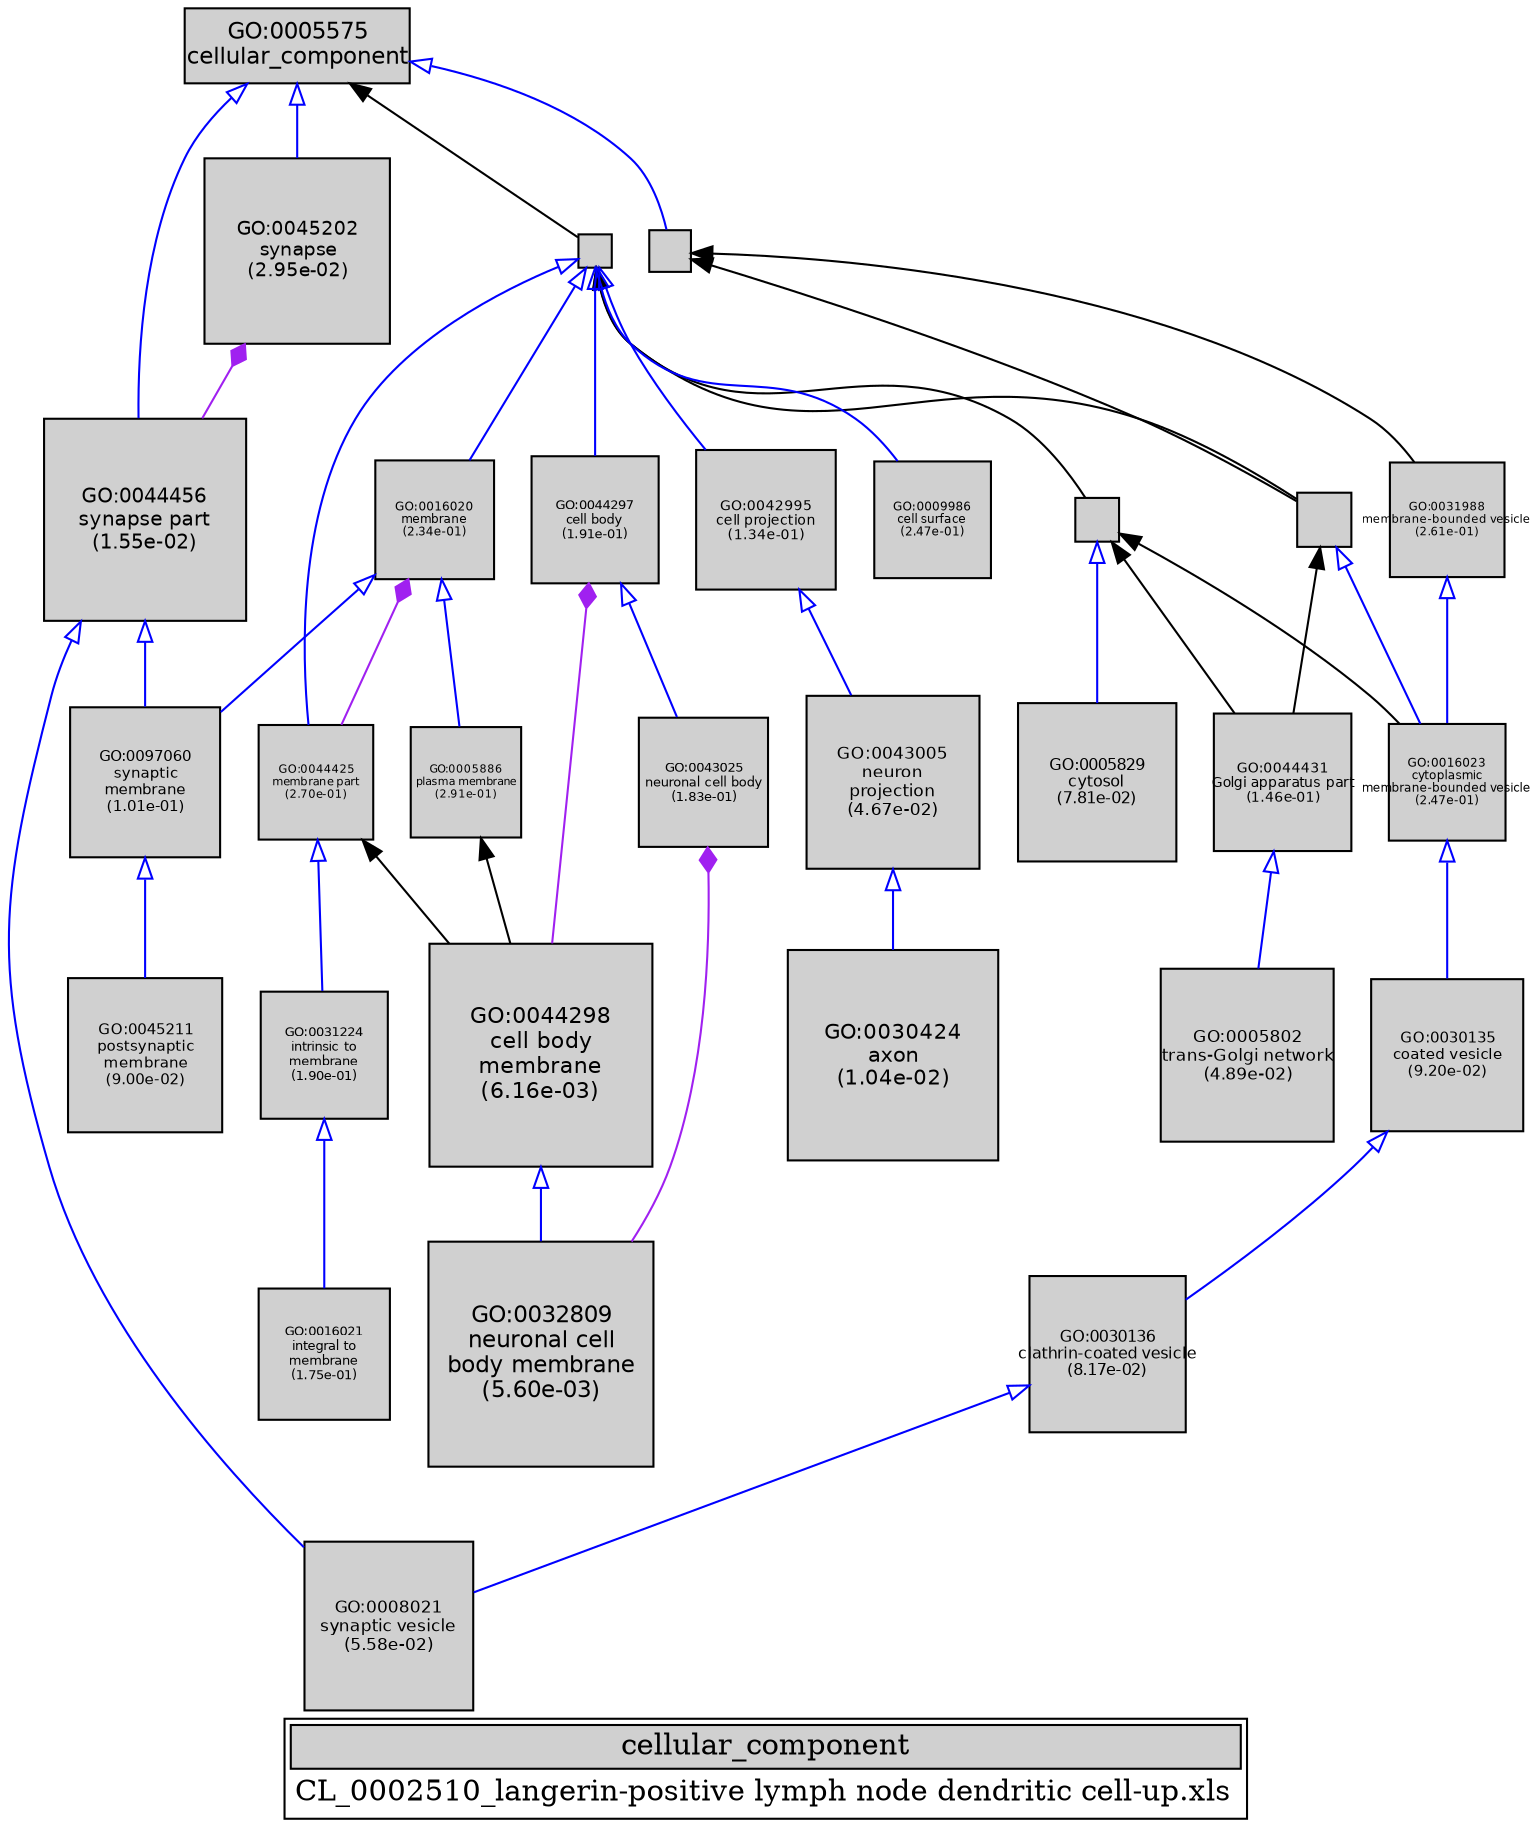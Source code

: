 digraph "cellular_component" {
graph [ bgcolor = "#FFFFFF", label = <<TABLE COLOR="black" BGCOLOR="white"><TR><TD COLSPAN="2" BGCOLOR="#D0D0D0"><FONT COLOR="black">cellular_component</FONT></TD></TR><TR><TD BORDER="0">CL_0002510_langerin-positive lymph node dendritic cell-up.xls</TD></TR></TABLE>> ];
node [ fontname = "Helvetica" ];

subgraph "nodes" {

node [ style = "filled", fixedsize = "true", width = 1, shape = "box", fontsize = 9, fillcolor = "#D0D0D0", fontcolor = "black", color = "black" ];

"GO:0032809" [ URL = "#GO:0032809", label = <<TABLE BORDER="0"><TR><TD>GO:0032809<BR/>neuronal cell<BR/>body membrane<BR/>(5.60e-03)</TD></TR></TABLE>>, width = 1.5, shape = "box", fontsize = 10.8, height = 1.5 ];
"GO:0043231" [ URL = "#GO:0043231", label = "", width = 0.366636757821, shape = "box", height = 0.366636757821 ];
"GO:0016020" [ URL = "#GO:0016020", label = <<TABLE BORDER="0"><TR><TD>GO:0016020<BR/>membrane<BR/>(2.34e-01)</TD></TR></TABLE>>, width = 0.798359034612, shape = "box", fontsize = 5.74818504921, height = 0.798359034612 ];
"GO:0044456" [ URL = "#GO:0044456", label = <<TABLE BORDER="0"><TR><TD>GO:0044456<BR/>synapse part<BR/>(1.55e-02)</TD></TR></TABLE>>, width = 1.34589573297, shape = "box", fontsize = 9.69044927739, height = 1.34589573297 ];
"GO:0043005" [ URL = "#GO:0043005", label = <<TABLE BORDER="0"><TR><TD>GO:0043005<BR/>neuron<BR/>projection<BR/>(4.67e-02)</TD></TR></TABLE>>, width = 1.15473327627, shape = "box", fontsize = 8.31407958911, height = 1.15473327627 ];
"GO:0044464" [ URL = "#GO:0044464", label = "", width = 0.226200607229, shape = "box", height = 0.226200607229 ];
"GO:0044425" [ URL = "#GO:0044425", label = <<TABLE BORDER="0"><TR><TD>GO:0044425<BR/>membrane part<BR/>(2.70e-01)</TD></TR></TABLE>>, width = 0.758431773156, shape = "box", fontsize = 5.46070876673, height = 0.758431773156 ];
"GO:0005575" [ URL = "#GO:0005575", label = <<TABLE BORDER="0"><TR><TD>GO:0005575<BR/>cellular_component</TD></TR></TABLE>>, width = 1.5, shape = "box", fontsize = 10.8 ];
"GO:0044431" [ URL = "#GO:0044431", label = <<TABLE BORDER="0"><TR><TD>GO:0044431<BR/>Golgi apparatus part<BR/>(1.46e-01)</TD></TR></TABLE>>, width = 0.916929712301, shape = "box", fontsize = 6.60189392857, height = 0.916929712301 ];
"GO:0005886" [ URL = "#GO:0005886", label = <<TABLE BORDER="0"><TR><TD>GO:0005886<BR/>plasma membrane<BR/>(2.91e-01)</TD></TR></TABLE>>, width = 0.736876702405, shape = "box", fontsize = 5.30551225732, height = 0.736876702405 ];
"GO:0044444" [ URL = "#GO:0044444", label = "", width = 0.293066377976, shape = "box", height = 0.293066377976 ];
"GO:0005829" [ URL = "#GO:0005829", label = <<TABLE BORDER="0"><TR><TD>GO:0005829<BR/>cytosol<BR/>(7.81e-02)</TD></TR></TABLE>>, width = 1.054374232, shape = "box", fontsize = 7.59149447043, height = 1.054374232 ];
"GO:0045202" [ URL = "#GO:0045202", label = <<TABLE BORDER="0"><TR><TD>GO:0045202<BR/>synapse<BR/>(2.95e-02)</TD></TR></TABLE>>, width = 1.23753812608, shape = "box", fontsize = 8.9102745078, height = 1.23753812608 ];
"GO:0044298" [ URL = "#GO:0044298", label = <<TABLE BORDER="0"><TR><TD>GO:0044298<BR/>cell body<BR/>membrane<BR/>(6.16e-03)</TD></TR></TABLE>>, width = 1.48624729663, shape = "box", fontsize = 10.7009805357, height = 1.48624729663 ];
"GO:0016023" [ URL = "#GO:0016023", label = <<TABLE BORDER="0"><TR><TD>GO:0016023<BR/>cytoplasmic<BR/>membrane-bounded vesicle<BR/>(2.47e-01)</TD></TR></TABLE>>, width = 0.783848644348, shape = "box", fontsize = 5.64371023931, height = 0.783848644348 ];
"GO:0043025" [ URL = "#GO:0043025", label = <<TABLE BORDER="0"><TR><TD>GO:0043025<BR/>neuronal cell body<BR/>(1.83e-01)</TD></TR></TABLE>>, width = 0.86299630959, shape = "box", fontsize = 6.21357342905, height = 0.86299630959 ];
"GO:0008021" [ URL = "#GO:0008021", label = <<TABLE BORDER="0"><TR><TD>GO:0008021<BR/>synaptic vesicle<BR/>(5.58e-02)</TD></TR></TABLE>>, width = 1.12096257504, shape = "box", fontsize = 8.0709305403, height = 1.12096257504 ];
"GO:0043226" [ URL = "#GO:0043226", label = "", width = 0.271687100653, shape = "box", height = 0.271687100653 ];
"GO:0030136" [ URL = "#GO:0030136", label = <<TABLE BORDER="0"><TR><TD>GO:0030136<BR/>clathrin-coated vesicle<BR/>(8.17e-02)</TD></TR></TABLE>>, width = 1.04514289233, shape = "box", fontsize = 7.52502882479, height = 1.04514289233 ];
"GO:0009986" [ URL = "#GO:0009986", label = <<TABLE BORDER="0"><TR><TD>GO:0009986<BR/>cell surface<BR/>(2.47e-01)</TD></TR></TABLE>>, width = 0.78336180893, shape = "box", fontsize = 5.6402050243, height = 0.78336180893 ];
"GO:0031224" [ URL = "#GO:0031224", label = <<TABLE BORDER="0"><TR><TD>GO:0031224<BR/>intrinsic to<BR/>membrane<BR/>(1.90e-01)</TD></TR></TABLE>>, width = 0.853242262168, shape = "box", fontsize = 6.14334428761, height = 0.853242262168 ];
"GO:0097060" [ URL = "#GO:0097060", label = <<TABLE BORDER="0"><TR><TD>GO:0097060<BR/>synaptic<BR/>membrane<BR/>(1.01e-01)</TD></TR></TABLE>>, width = 1.00079946528, shape = "box", fontsize = 7.20575614998, height = 1.00079946528 ];
"GO:0030424" [ URL = "#GO:0030424", label = <<TABLE BORDER="0"><TR><TD>GO:0030424<BR/>axon<BR/>(1.04e-02)</TD></TR></TABLE>>, width = 1.40749169356, shape = "box", fontsize = 10.1339401937, height = 1.40749169356 ];
"GO:0030135" [ URL = "#GO:0030135", label = <<TABLE BORDER="0"><TR><TD>GO:0030135<BR/>coated vesicle<BR/>(9.20e-02)</TD></TR></TABLE>>, width = 1.02016067032, shape = "box", fontsize = 7.34515682627, height = 1.02016067032 ];
"GO:0042995" [ URL = "#GO:0042995", label = <<TABLE BORDER="0"><TR><TD>GO:0042995<BR/>cell projection<BR/>(1.34e-01)</TD></TR></TABLE>>, width = 0.936531141023, shape = "box", fontsize = 6.74302421537, height = 0.936531141023 ];
"GO:0044297" [ URL = "#GO:0044297", label = <<TABLE BORDER="0"><TR><TD>GO:0044297<BR/>cell body<BR/>(1.91e-01)</TD></TR></TABLE>>, width = 0.851030727726, shape = "box", fontsize = 6.12742123963, height = 0.851030727726 ];
"GO:0045211" [ URL = "#GO:0045211", label = <<TABLE BORDER="0"><TR><TD>GO:0045211<BR/>postsynaptic<BR/>membrane<BR/>(9.00e-02)</TD></TR></TABLE>>, width = 1.02495153987, shape = "box", fontsize = 7.37965108707, height = 1.02495153987 ];
"GO:0005802" [ URL = "#GO:0005802", label = <<TABLE BORDER="0"><TR><TD>GO:0005802<BR/>trans-Golgi network<BR/>(4.89e-02)</TD></TR></TABLE>>, width = 1.14632562845, shape = "box", fontsize = 8.25354452487, height = 1.14632562845 ];
"GO:0031988" [ URL = "#GO:0031988", label = <<TABLE BORDER="0"><TR><TD>GO:0031988<BR/>membrane-bounded vesicle<BR/>(2.61e-01)</TD></TR></TABLE>>, width = 0.768193489692, shape = "box", fontsize = 5.53099312578, height = 0.768193489692 ];
"GO:0016021" [ URL = "#GO:0016021", label = <<TABLE BORDER="0"><TR><TD>GO:0016021<BR/>integral to<BR/>membrane<BR/>(1.75e-01)</TD></TR></TABLE>>, width = 0.873378784597, shape = "box", fontsize = 6.2883272491, height = 0.873378784597 ];
}
subgraph "edges" {


edge [ dir = "back", weight = 1 ];
subgraph "regulates" {


edge [ color = "cyan", arrowtail = "none" ];
subgraph "positive" {


edge [ color = "green", arrowtail = "vee" ];
}
subgraph "negative" {


edge [ color = "red", arrowtail = "tee" ];
}
}
subgraph "part_of" {


edge [ color = "purple", arrowtail = "diamond", weight = 2.5 ];
"GO:0045202" -> "GO:0044456";
"GO:0043025" -> "GO:0032809";
"GO:0016020" -> "GO:0044425";
"GO:0044297" -> "GO:0044298";
}
subgraph "is_a" {


edge [ color = "blue", arrowtail = "empty", weight = 5.0 ];
"GO:0043231" -> "GO:0016023";
"GO:0044298" -> "GO:0032809";
"GO:0005575" -> "GO:0044456";
"GO:0044464" -> "GO:0016020";
"GO:0016020" -> "GO:0097060";
"GO:0044464" -> "GO:0009986";
"GO:0044464" -> "GO:0044425";
"GO:0044456" -> "GO:0097060";
"GO:0031988" -> "GO:0016023";
"GO:0042995" -> "GO:0043005";
"GO:0044464" -> "GO:0042995";
"GO:0044425" -> "GO:0031224";
"GO:0044431" -> "GO:0005802";
"GO:0016020" -> "GO:0005886";
"GO:0016023" -> "GO:0030135";
"GO:0030136" -> "GO:0008021";
"GO:0030135" -> "GO:0030136";
"GO:0044456" -> "GO:0008021";
"GO:0097060" -> "GO:0045211";
"GO:0044464" -> "GO:0044297";
"GO:0044444" -> "GO:0005829";
"GO:0044297" -> "GO:0043025";
"GO:0005575" -> "GO:0043226";
"GO:0031224" -> "GO:0016021";
"GO:0005575" -> "GO:0045202";
"GO:0043005" -> "GO:0030424";
}
"GO:0005886" -> "GO:0044298";
"GO:0044444" -> "GO:0016023";
"GO:0044464" -> "GO:0044444";
"GO:0044444" -> "GO:0044431";
"GO:0044425" -> "GO:0044298";
"GO:0044464" -> "GO:0043231";
"GO:0043226" -> "GO:0043231";
"GO:0043231" -> "GO:0044431";
"GO:0043226" -> "GO:0031988";
"GO:0005575" -> "GO:0044464";
}
}
